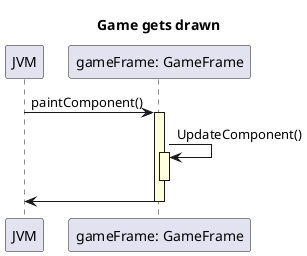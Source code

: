 @startuml seq

skinparam SequenceLifeLineBackgroundColor LightYellow

title "Game gets drawn"

participant "JVM" as jvm
participant "gameFrame: GameFrame" as gameFrame

jvm -> gameFrame ++: paintComponent()

gameFrame -> gameFrame ++: UpdateComponent()
deactivate gameFrame

gameFrame -> jvm --

@enduml